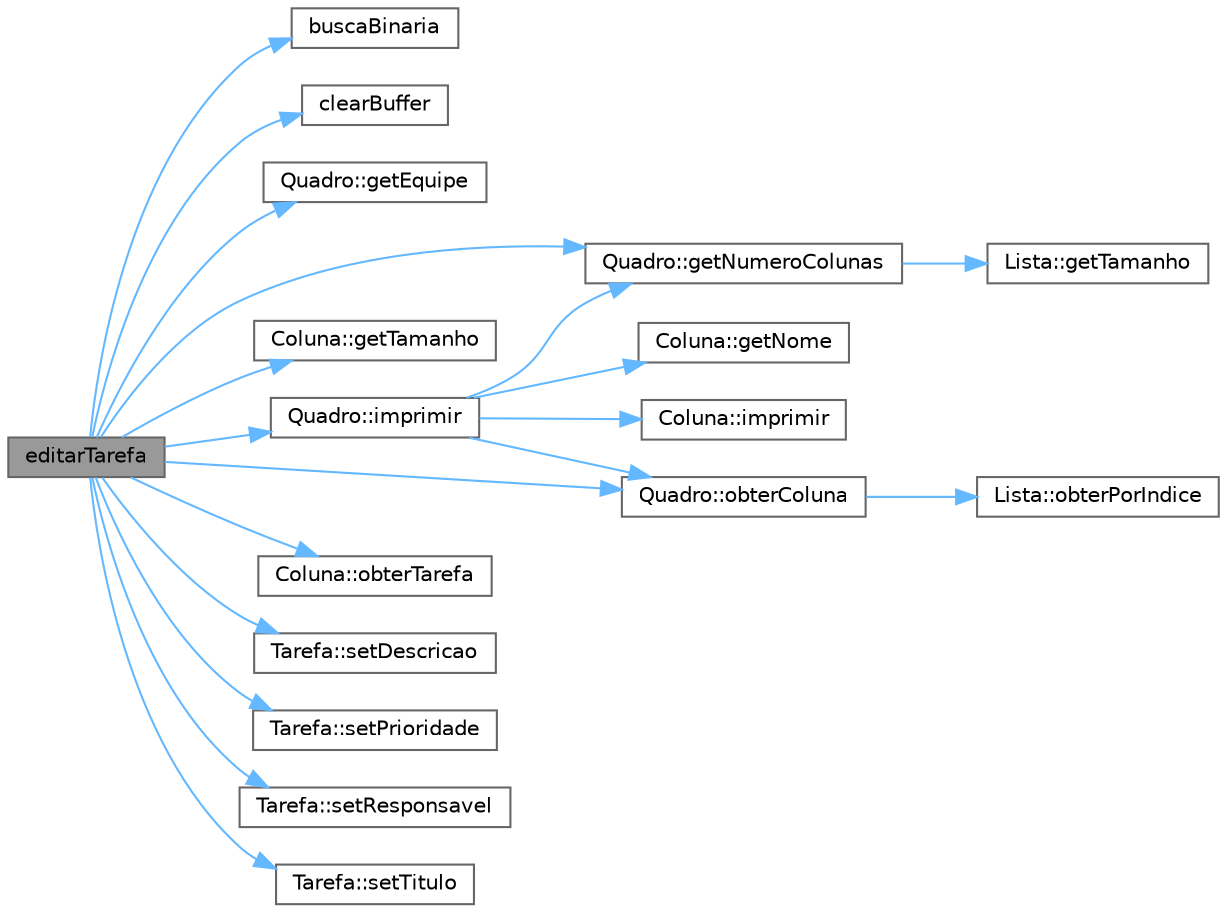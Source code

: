 digraph "editarTarefa"
{
 // INTERACTIVE_SVG=YES
 // LATEX_PDF_SIZE
  bgcolor="transparent";
  edge [fontname=Helvetica,fontsize=10,labelfontname=Helvetica,labelfontsize=10];
  node [fontname=Helvetica,fontsize=10,shape=box,height=0.2,width=0.4];
  rankdir="LR";
  Node1 [id="Node000001",label="editarTarefa",height=0.2,width=0.4,color="gray40", fillcolor="grey60", style="filled", fontcolor="black",tooltip="Edita uma tarefa existente no quadro KanBan."];
  Node1 -> Node2 [id="edge19_Node000001_Node000002",color="steelblue1",style="solid",tooltip=" "];
  Node2 [id="Node000002",label="buscaBinaria",height=0.2,width=0.4,color="grey40", fillcolor="white", style="filled",URL="$df/d0a/main_8cpp.html#a2faf12c27b7e1711848f39f038c45f70",tooltip="Realiza uma busca binária em uma equipe de colaboradores pelo ID."];
  Node1 -> Node3 [id="edge20_Node000001_Node000003",color="steelblue1",style="solid",tooltip=" "];
  Node3 [id="Node000003",label="clearBuffer",height=0.2,width=0.4,color="grey40", fillcolor="white", style="filled",URL="$df/d0a/main_8cpp.html#a20bbd4d45e3f01305dd709f5a9cc9952",tooltip="Limpa o buffer do console."];
  Node1 -> Node4 [id="edge21_Node000001_Node000004",color="steelblue1",style="solid",tooltip=" "];
  Node4 [id="Node000004",label="Quadro::getEquipe",height=0.2,width=0.4,color="grey40", fillcolor="white", style="filled",URL="$d1/d13/class_quadro.html#a1cc0b576c7787cc7c82019a3fd424822",tooltip="Obtém a equipe de colaboradores do quadro."];
  Node1 -> Node5 [id="edge22_Node000001_Node000005",color="steelblue1",style="solid",tooltip=" "];
  Node5 [id="Node000005",label="Quadro::getNumeroColunas",height=0.2,width=0.4,color="grey40", fillcolor="white", style="filled",URL="$d1/d13/class_quadro.html#aad88cee2be59e368c4c09166a7777fb9",tooltip="Obtém o número de colunas do quadro."];
  Node5 -> Node6 [id="edge23_Node000005_Node000006",color="steelblue1",style="solid",tooltip=" "];
  Node6 [id="Node000006",label="Lista::getTamanho",height=0.2,width=0.4,color="grey40", fillcolor="white", style="filled",URL="$db/dba/class_lista.html#a5cd63f61264afc88d0a6c290f7cb7320",tooltip="Obtém o tamanho da lista."];
  Node1 -> Node7 [id="edge24_Node000001_Node000007",color="steelblue1",style="solid",tooltip=" "];
  Node7 [id="Node000007",label="Coluna::getTamanho",height=0.2,width=0.4,color="grey40", fillcolor="white", style="filled",URL="$d3/d3c/class_coluna.html#a98df8d945c71c2cdc352d610325fea02",tooltip="Obtém o tamanho da coluna, ou seja, a quantidade de tarefas nela contidas."];
  Node1 -> Node8 [id="edge25_Node000001_Node000008",color="steelblue1",style="solid",tooltip=" "];
  Node8 [id="Node000008",label="Quadro::imprimir",height=0.2,width=0.4,color="grey40", fillcolor="white", style="filled",URL="$d1/d13/class_quadro.html#a1d27dcd2c84b1742c7ebd4cb0f82a704",tooltip="Imprime as informações do quadro."];
  Node8 -> Node9 [id="edge26_Node000008_Node000009",color="steelblue1",style="solid",tooltip=" "];
  Node9 [id="Node000009",label="Coluna::getNome",height=0.2,width=0.4,color="grey40", fillcolor="white", style="filled",URL="$d3/d3c/class_coluna.html#a25ecf45ce1e1c7a03b9c92d4a5da0544",tooltip="Obtém o nome da coluna."];
  Node8 -> Node5 [id="edge27_Node000008_Node000005",color="steelblue1",style="solid",tooltip=" "];
  Node8 -> Node10 [id="edge28_Node000008_Node000010",color="steelblue1",style="solid",tooltip=" "];
  Node10 [id="Node000010",label="Coluna::imprimir",height=0.2,width=0.4,color="grey40", fillcolor="white", style="filled",URL="$d3/d3c/class_coluna.html#a48875a7414e5f4d15bfed749bb0a5586",tooltip="Imprime as informações da coluna."];
  Node8 -> Node11 [id="edge29_Node000008_Node000011",color="steelblue1",style="solid",tooltip=" "];
  Node11 [id="Node000011",label="Quadro::obterColuna",height=0.2,width=0.4,color="grey40", fillcolor="white", style="filled",URL="$d1/d13/class_quadro.html#acdcb5194cb4b20e50f6211df473b59f2",tooltip="Obtém uma coluna do quadro pelo índice."];
  Node11 -> Node12 [id="edge30_Node000011_Node000012",color="steelblue1",style="solid",tooltip=" "];
  Node12 [id="Node000012",label="Lista::obterPorIndice",height=0.2,width=0.4,color="grey40", fillcolor="white", style="filled",URL="$db/dba/class_lista.html#adb2dfb16eaf99f99fc1b39bf847af9bd",tooltip="Obtém a coluna da lista pelo índice."];
  Node1 -> Node11 [id="edge31_Node000001_Node000011",color="steelblue1",style="solid",tooltip=" "];
  Node1 -> Node13 [id="edge32_Node000001_Node000013",color="steelblue1",style="solid",tooltip=" "];
  Node13 [id="Node000013",label="Coluna::obterTarefa",height=0.2,width=0.4,color="grey40", fillcolor="white", style="filled",URL="$d3/d3c/class_coluna.html#a1b697b50e065b83454e023c4ab24c4ef",tooltip="Obtém uma tarefa da coluna pelo seu índice."];
  Node1 -> Node14 [id="edge33_Node000001_Node000014",color="steelblue1",style="solid",tooltip=" "];
  Node14 [id="Node000014",label="Tarefa::setDescricao",height=0.2,width=0.4,color="grey40", fillcolor="white", style="filled",URL="$da/d23/class_tarefa.html#a940984f91c30d56dcdc2e9815e2b3cc7",tooltip="Define a descrição da tarefa."];
  Node1 -> Node15 [id="edge34_Node000001_Node000015",color="steelblue1",style="solid",tooltip=" "];
  Node15 [id="Node000015",label="Tarefa::setPrioridade",height=0.2,width=0.4,color="grey40", fillcolor="white", style="filled",URL="$da/d23/class_tarefa.html#ab063c2349c20692e1aa021b829720847",tooltip="Define a prioridade da tarefa."];
  Node1 -> Node16 [id="edge35_Node000001_Node000016",color="steelblue1",style="solid",tooltip=" "];
  Node16 [id="Node000016",label="Tarefa::setResponsavel",height=0.2,width=0.4,color="grey40", fillcolor="white", style="filled",URL="$da/d23/class_tarefa.html#a21b76d5cedc9cd577a99065bc84b4884",tooltip="Define o responsável pela tarefa."];
  Node1 -> Node17 [id="edge36_Node000001_Node000017",color="steelblue1",style="solid",tooltip=" "];
  Node17 [id="Node000017",label="Tarefa::setTitulo",height=0.2,width=0.4,color="grey40", fillcolor="white", style="filled",URL="$da/d23/class_tarefa.html#a79e7e9660e18cd200ba67e18f370df5f",tooltip="Define o título da tarefa."];
}

